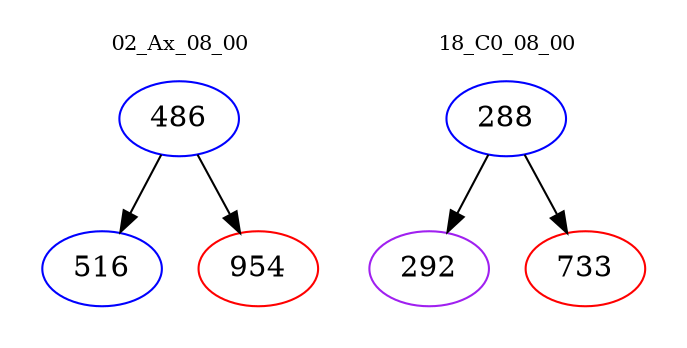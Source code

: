 digraph{
subgraph cluster_0 {
color = white
label = "02_Ax_08_00";
fontsize=10;
T0_486 [label="486", color="blue"]
T0_486 -> T0_516 [color="black"]
T0_516 [label="516", color="blue"]
T0_486 -> T0_954 [color="black"]
T0_954 [label="954", color="red"]
}
subgraph cluster_1 {
color = white
label = "18_C0_08_00";
fontsize=10;
T1_288 [label="288", color="blue"]
T1_288 -> T1_292 [color="black"]
T1_292 [label="292", color="purple"]
T1_288 -> T1_733 [color="black"]
T1_733 [label="733", color="red"]
}
}
